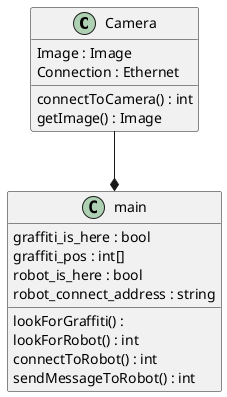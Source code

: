 @startuml

class Camera {
  Image : Image
  Connection : Ethernet
  connectToCamera() : int
  getImage() : Image
}


class main {
  graffiti_is_here : bool
  graffiti_pos : int[]
  robot_is_here : bool
  robot_connect_address : string
  
  lookForGraffiti() : 
  lookForRobot() : int
  connectToRobot() : int
  sendMessageToRobot() : int
}

Camera --* main


@enduml
